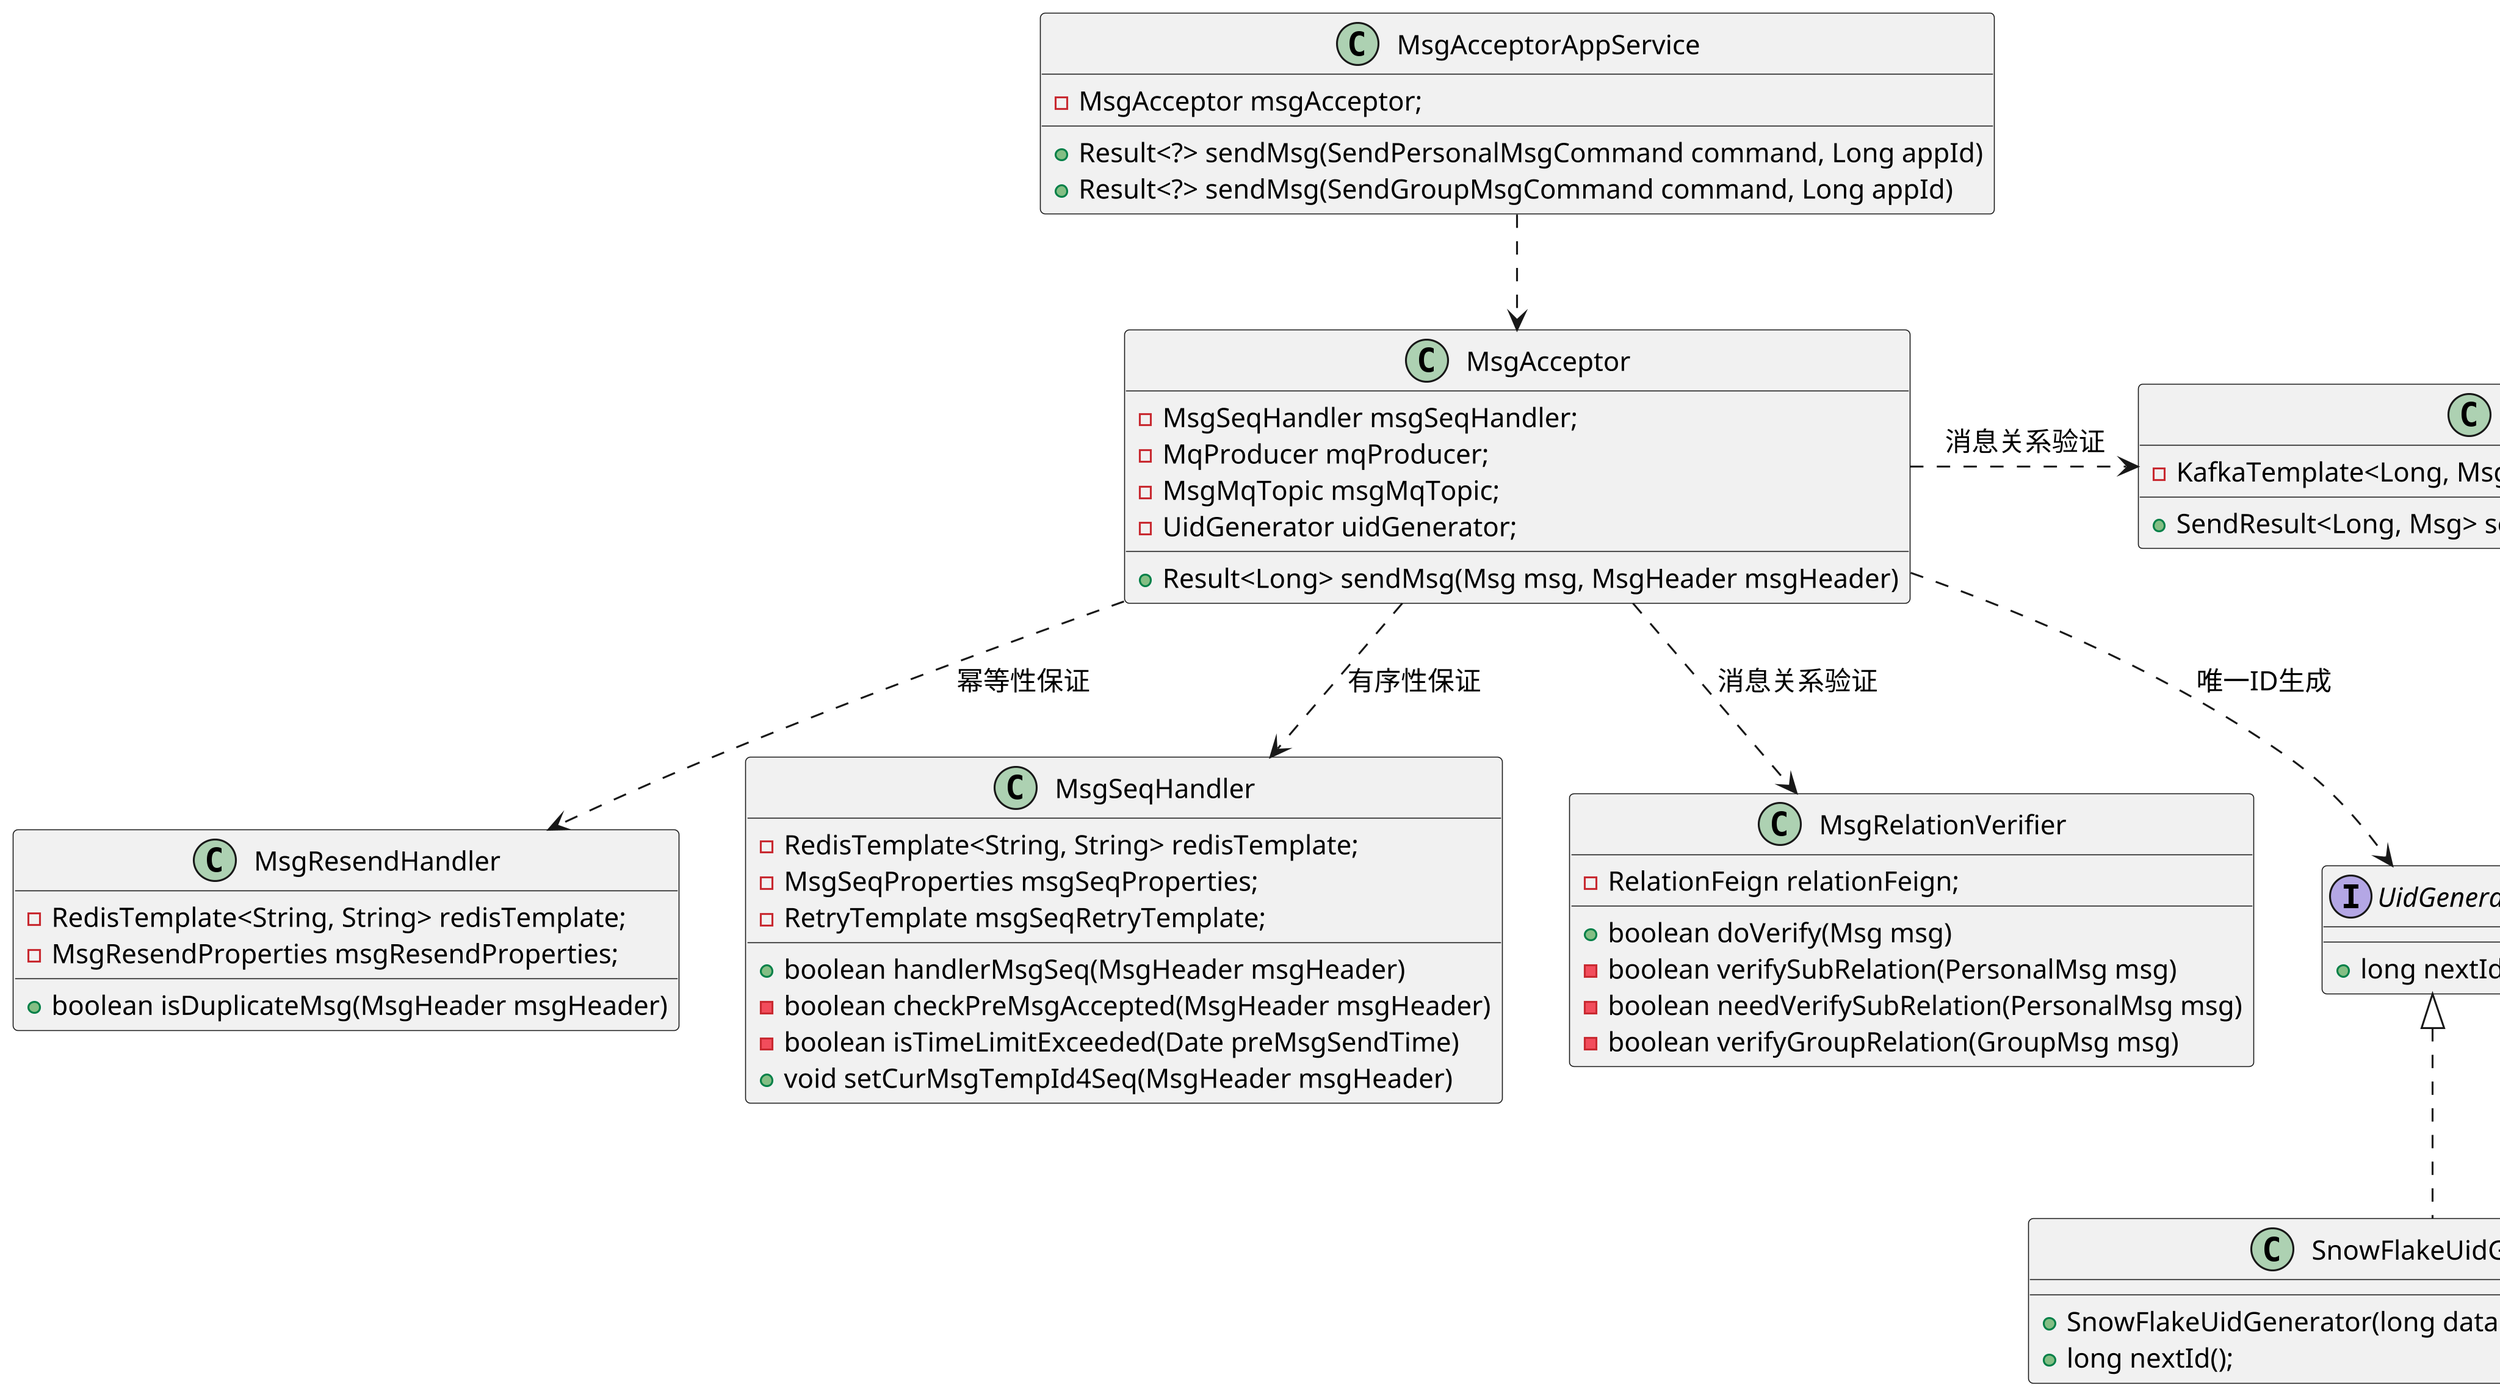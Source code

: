 @startuml
'https://plantuml.com/class-diagram
skinparam shadowing false
skinparam defaultFontName xfonts-wqy
skinparam dpi 300
skinparam activity  {
    DiamondFontSize 14
    ArrowFontSize 14
    FontSize 14
}

class MsgAcceptorAppService {
    - MsgAcceptor msgAcceptor;
    + Result<?> sendMsg(SendPersonalMsgCommand command, Long appId)
    + Result<?> sendMsg(SendGroupMsgCommand command, Long appId)
}

MsgAcceptorAppService ..> MsgAcceptor

class MsgAcceptor {
    - MsgSeqHandler msgSeqHandler;
    - MqProducer mqProducer;
    - MsgMqTopic msgMqTopic;
    - UidGenerator uidGenerator;
    + Result<Long> sendMsg(Msg msg, MsgHeader msgHeader)
}

MsgAcceptor ..> MsgResendHandler: 幂等性保证
MsgAcceptor ..> MsgSeqHandler: 有序性保证
MsgAcceptor ..> MsgRelationVerifier: 消息关系验证
MsgAcceptor ..> UidGenerator: 唯一ID生成
MsgAcceptor .> MqProducer: 消息关系验证

class MsgSeqHandler {
    - RedisTemplate<String, String> redisTemplate;
    - MsgSeqProperties msgSeqProperties;
    - RetryTemplate msgSeqRetryTemplate;
    + boolean handlerMsgSeq(MsgHeader msgHeader)
    - boolean checkPreMsgAccepted(MsgHeader msgHeader)
    - boolean isTimeLimitExceeded(Date preMsgSendTime)
    + void setCurMsgTempId4Seq(MsgHeader msgHeader)
}

class MqProducer {
    - KafkaTemplate<Long, Msg> kafkaTemplate;
    + SendResult<Long, Msg> send(String topic, Long key, Msg msg)
}

interface UidGenerator {
    + long nextId();
}

class SnowFlakeUidGenerator implements UidGenerator {
    + SnowFlakeUidGenerator(long dataCenterId, long machineId)
    + long nextId();
}

class MsgRelationVerifier {
    - RelationFeign relationFeign;
    + boolean doVerify(Msg msg)
    - boolean verifySubRelation(PersonalMsg msg)
    - boolean needVerifySubRelation(PersonalMsg msg)
    - boolean verifyGroupRelation(GroupMsg msg)

}

class MsgResendHandler {
    - RedisTemplate<String, String> redisTemplate;
    - MsgResendProperties msgResendProperties;
    + boolean isDuplicateMsg(MsgHeader msgHeader)
}

@enduml